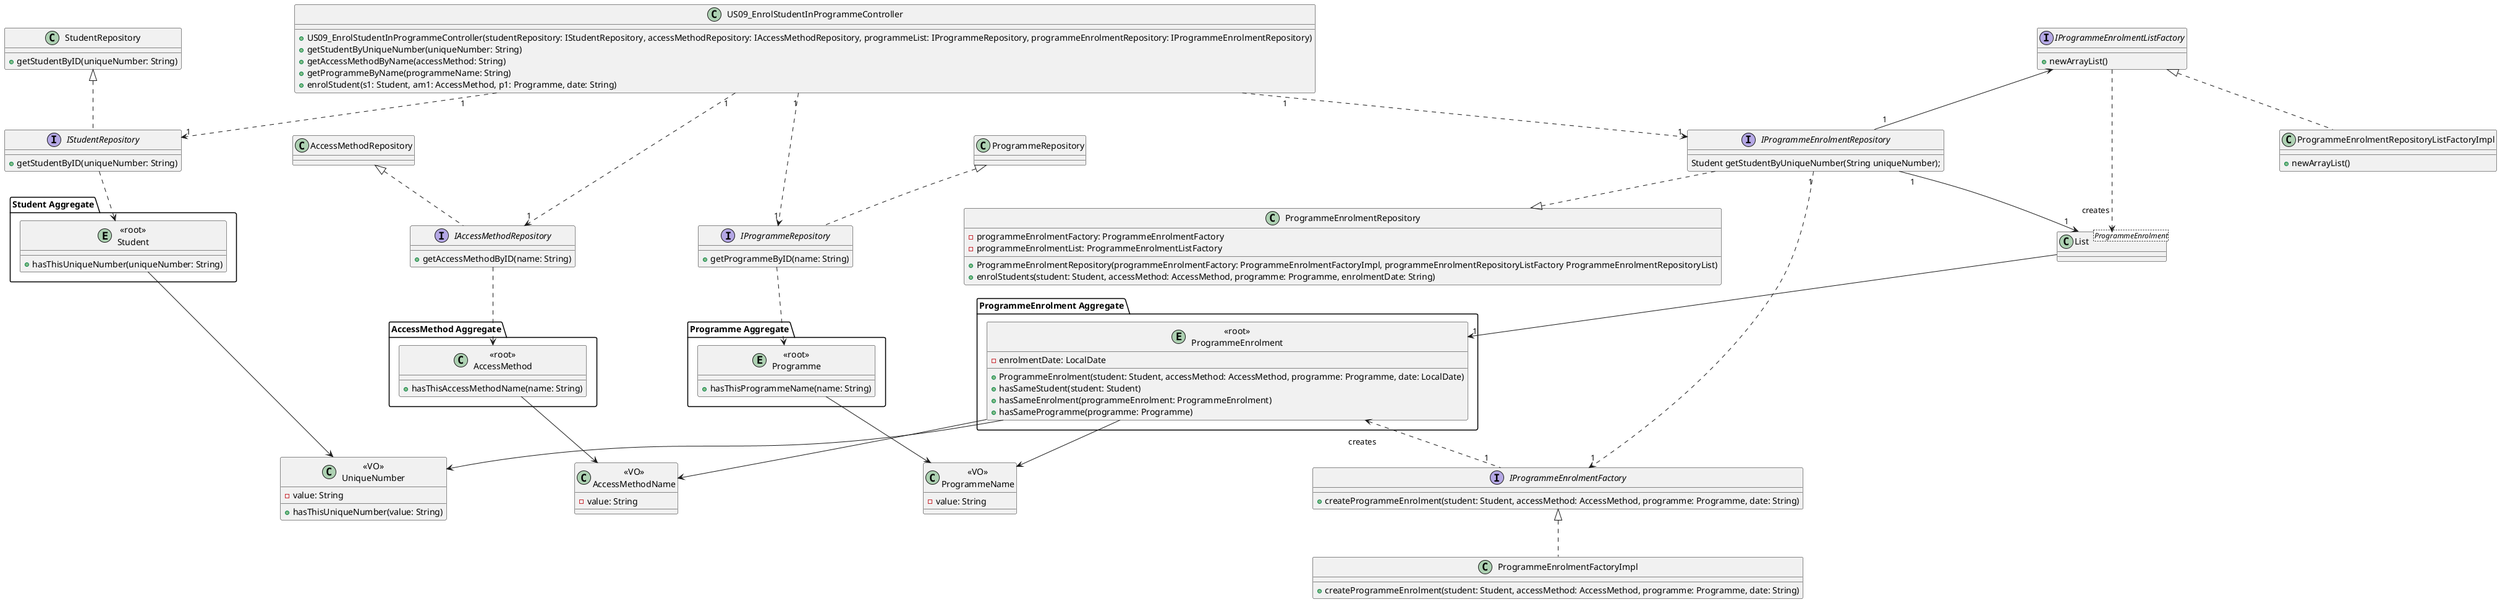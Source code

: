 @startumlskinparam ranksep 180
skinparam nodesep 180

package "Student Aggregate" as S {
entity "<<root>>\nStudent" {
+hasThisUniqueNumber(uniqueNumber: String)
}
}

class "<<VO>>\nUniqueNumber" {
-value: String
+hasThisUniqueNumber(value: String)
}

"<<root>>\nStudent" --> "<<VO>>\nUniqueNumber"

package "AccessMethod Aggregate" as AM {
class "<<root>>\nAccessMethod" {
+hasThisAccessMethodName(name: String)
}
}

class "<<VO>>\nAccessMethodName" {
-value: String
}

"<<root>>\nAccessMethod" --> "<<VO>>\nAccessMethodName"

package "Programme Aggregate" as P {
entity "<<root>>\nProgramme" {
+hasThisProgrammeName(name: String)
}
}

class "<<VO>>\nProgrammeName" {
-value: String
}

"<<root>>\nProgramme" --> "<<VO>>\nProgrammeName"

package "ProgrammeEnrolment Aggregate" as PE {
entity "<<root>>\nProgrammeEnrolment" {
-enrolmentDate: LocalDate
+ProgrammeEnrolment(student: Student, accessMethod: AccessMethod, programme: Programme, date: LocalDate)
+hasSameStudent(student: Student)
+hasSameEnrolment(programmeEnrolment: ProgrammeEnrolment)
+hasSameProgramme(programme: Programme)
}
}

class US09_EnrolStudentInProgrammeController {
+US09_EnrolStudentInProgrammeController(studentRepository: IStudentRepository, accessMethodRepository: IAccessMethodRepository, programmeList: IProgrammeRepository, programmeEnrolmentRepository: IProgrammeEnrolmentRepository)
+getStudentByUniqueNumber(uniqueNumber: String)
+getAccessMethodByName(accessMethod: String)
+getProgrammeByName(programmeName: String)
+enrolStudent(s1: Student, am1: AccessMethod, p1: Programme, date: String)
}

interface IStudentRepository {
+getStudentByID(uniqueNumber: String)
}

class StudentRepository {
+getStudentByID(uniqueNumber: String)
}

interface IAccessMethodRepository {
+getAccessMethodByID(name: String)
}

interface IProgrammeRepository {
+getProgrammeByID(name: String)
}

class ProgrammeEnrolmentRepository {
-programmeEnrolmentFactory: ProgrammeEnrolmentFactory
-programmeEnrolmentList: ProgrammeEnrolmentListFactory
+ProgrammeEnrolmentRepository(programmeEnrolmentFactory: ProgrammeEnrolmentFactoryImpl, programmeEnrolmentRepositoryListFactory ProgrammeEnrolmentRepositoryList)
+enrolStudents(student: Student, accessMethod: AccessMethod, programme: Programme, enrolmentDate: String)
}

interface IProgrammeEnrolmentRepository {
Student getStudentByUniqueNumber(String uniqueNumber);
}

interface IProgrammeEnrolmentListFactory {
+newArrayList()
}

class ProgrammeEnrolmentRepositoryListFactoryImpl {
+newArrayList()
}

class ProgrammeEnrolmentFactoryImpl {
+createProgrammeEnrolment(student: Student, accessMethod: AccessMethod, programme: Programme, date: String)
}

interface IProgrammeEnrolmentFactory {
+createProgrammeEnrolment(student: Student, accessMethod: AccessMethod, programme: Programme, date: String)
}

class List<ProgrammeEnrolment> {
}

IStudentRepository  -.>  "<<root>>\nStudent"
IAccessMethodRepository  -.>  "<<root>>\nAccessMethod"
IProgrammeRepository  -.>  "<<root>>\nProgramme"
IProgrammeEnrolmentFactory "1" .u.> " \ncreates" "<<root>>\nProgrammeEnrolment"
IProgrammeEnrolmentRepository "1" ..> "1" IProgrammeEnrolmentFactory
IProgrammeEnrolmentFactory <|.. ProgrammeEnrolmentFactoryImpl
IProgrammeEnrolmentListFactory <-- "1" IProgrammeEnrolmentRepository
IProgrammeEnrolmentListFactory <|.. ProgrammeEnrolmentRepositoryListFactoryImpl
IProgrammeEnrolmentRepository "1" --> "1" List
IProgrammeEnrolmentListFactory  ..> "creates\n" List
List --> "1" "<<root>>\nProgrammeEnrolment"

US09_EnrolStudentInProgrammeController "1" -.> "1" IStudentRepository
StudentRepository <|.- IStudentRepository
US09_EnrolStudentInProgrammeController "1" -.> "1" IAccessMethodRepository
AccessMethodRepository <|.- IAccessMethodRepository
US09_EnrolStudentInProgrammeController "1" -.> "1" IProgrammeRepository
ProgrammeRepository <|.- IProgrammeRepository
US09_EnrolStudentInProgrammeController "1" -.> "1" IProgrammeEnrolmentRepository

IProgrammeEnrolmentRepository ..|> ProgrammeEnrolmentRepository
"<<root>>\nProgrammeEnrolment" --> "<<VO>>\nUniqueNumber"
"<<root>>\nProgrammeEnrolment" --> "<<VO>>\nProgrammeName"
"<<root>>\nProgrammeEnrolment" --> "<<VO>>\nAccessMethodName"

@enduml
